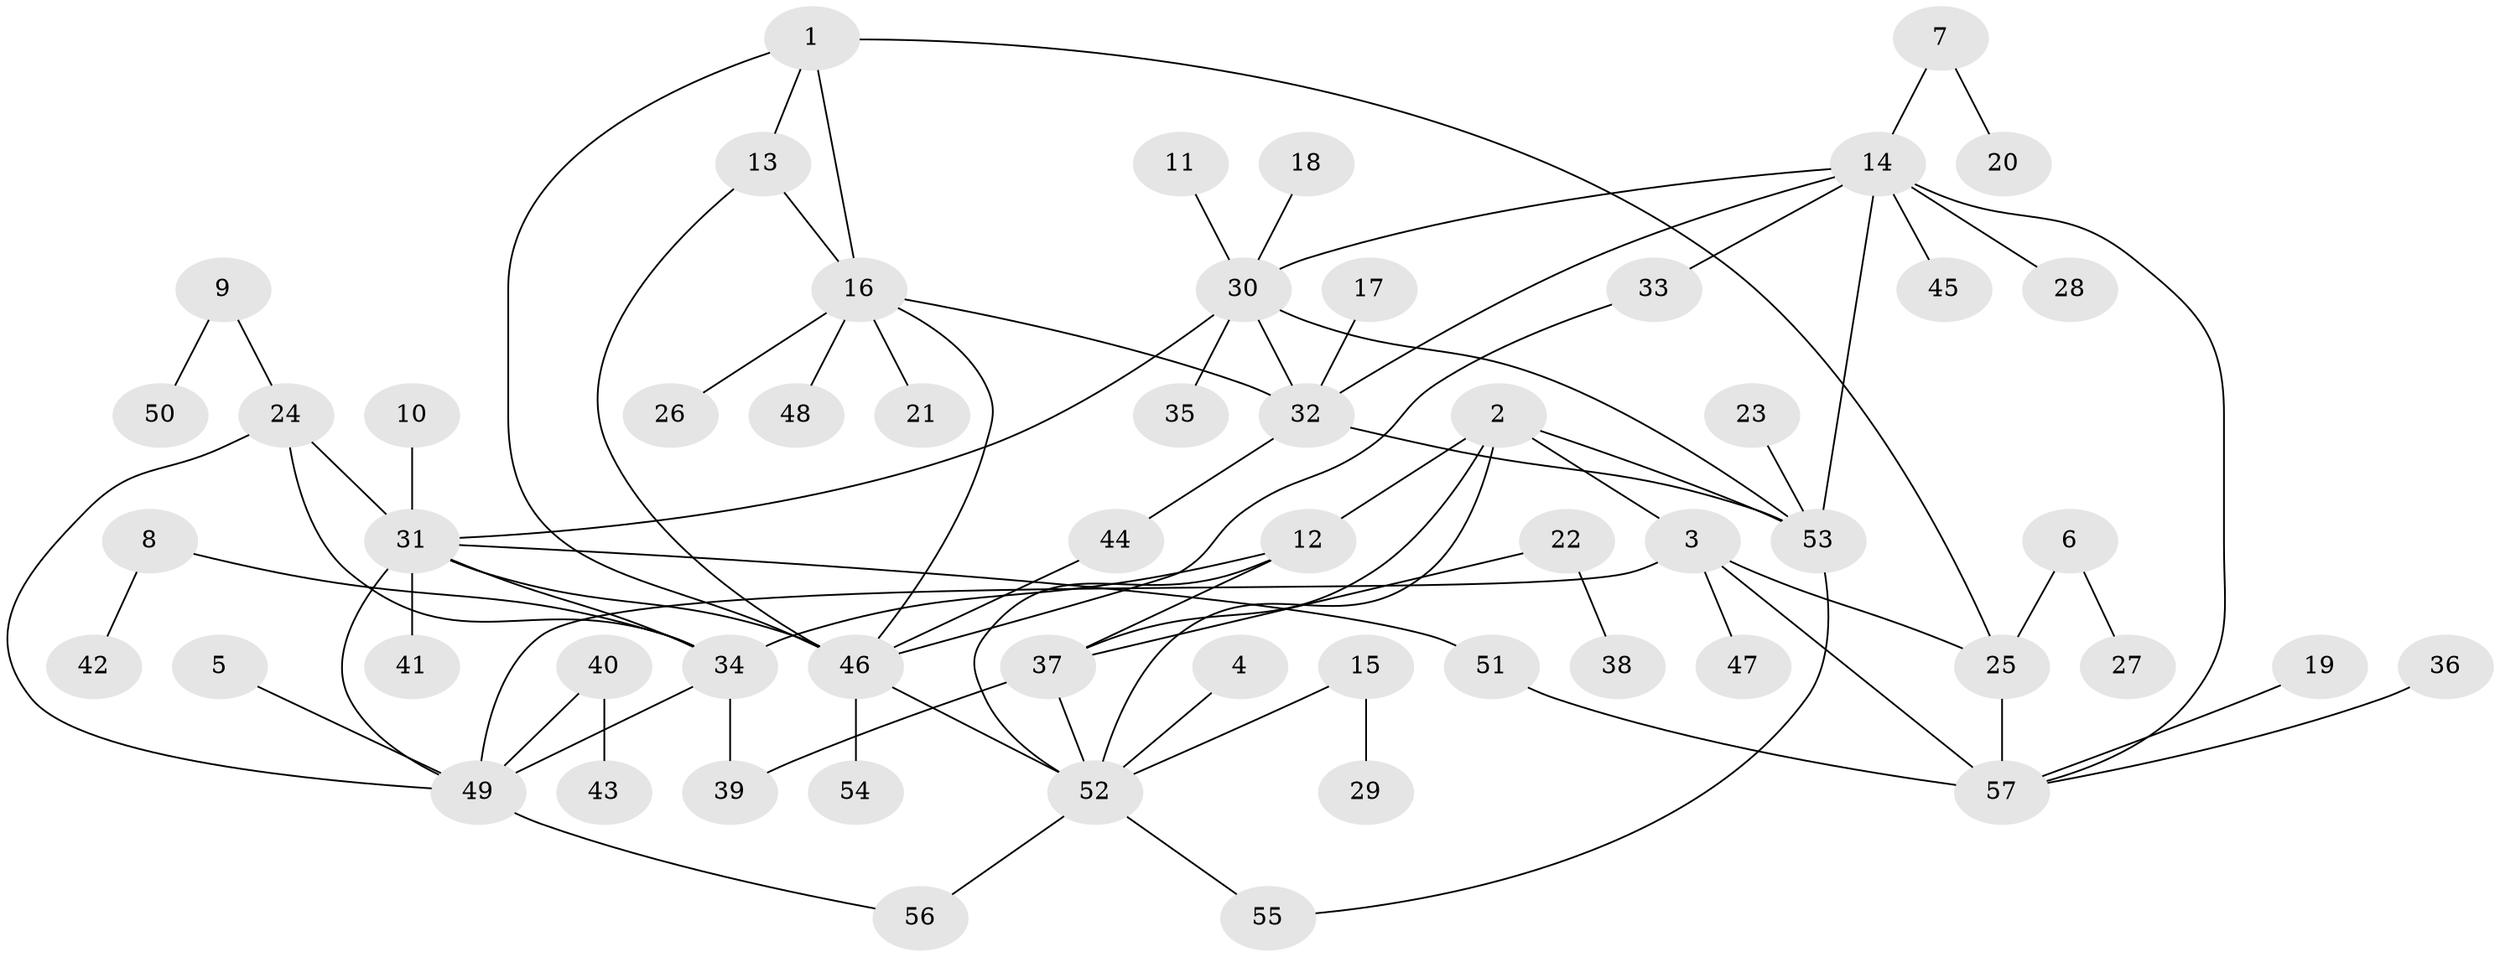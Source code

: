 // original degree distribution, {4: 0.0375, 9: 0.05, 8: 0.05, 7: 0.0375, 5: 0.05, 6: 0.025, 1: 0.525, 2: 0.2125, 3: 0.0125}
// Generated by graph-tools (version 1.1) at 2025/37/03/04/25 23:37:48]
// undirected, 57 vertices, 81 edges
graph export_dot {
  node [color=gray90,style=filled];
  1;
  2;
  3;
  4;
  5;
  6;
  7;
  8;
  9;
  10;
  11;
  12;
  13;
  14;
  15;
  16;
  17;
  18;
  19;
  20;
  21;
  22;
  23;
  24;
  25;
  26;
  27;
  28;
  29;
  30;
  31;
  32;
  33;
  34;
  35;
  36;
  37;
  38;
  39;
  40;
  41;
  42;
  43;
  44;
  45;
  46;
  47;
  48;
  49;
  50;
  51;
  52;
  53;
  54;
  55;
  56;
  57;
  1 -- 13 [weight=1.0];
  1 -- 16 [weight=1.0];
  1 -- 25 [weight=1.0];
  1 -- 46 [weight=1.0];
  2 -- 3 [weight=1.0];
  2 -- 12 [weight=1.0];
  2 -- 37 [weight=1.0];
  2 -- 52 [weight=1.0];
  2 -- 53 [weight=1.0];
  3 -- 25 [weight=2.0];
  3 -- 47 [weight=1.0];
  3 -- 49 [weight=1.0];
  3 -- 57 [weight=2.0];
  4 -- 52 [weight=1.0];
  5 -- 49 [weight=1.0];
  6 -- 25 [weight=1.0];
  6 -- 27 [weight=1.0];
  7 -- 14 [weight=1.0];
  7 -- 20 [weight=1.0];
  8 -- 34 [weight=1.0];
  8 -- 42 [weight=1.0];
  9 -- 24 [weight=1.0];
  9 -- 50 [weight=1.0];
  10 -- 31 [weight=1.0];
  11 -- 30 [weight=1.0];
  12 -- 34 [weight=1.0];
  12 -- 37 [weight=1.0];
  12 -- 52 [weight=1.0];
  13 -- 16 [weight=1.0];
  13 -- 46 [weight=1.0];
  14 -- 28 [weight=1.0];
  14 -- 30 [weight=1.0];
  14 -- 32 [weight=1.0];
  14 -- 33 [weight=1.0];
  14 -- 45 [weight=1.0];
  14 -- 53 [weight=1.0];
  14 -- 57 [weight=1.0];
  15 -- 29 [weight=1.0];
  15 -- 52 [weight=1.0];
  16 -- 21 [weight=1.0];
  16 -- 26 [weight=1.0];
  16 -- 32 [weight=1.0];
  16 -- 46 [weight=1.0];
  16 -- 48 [weight=1.0];
  17 -- 32 [weight=1.0];
  18 -- 30 [weight=1.0];
  19 -- 57 [weight=1.0];
  22 -- 37 [weight=1.0];
  22 -- 38 [weight=1.0];
  23 -- 53 [weight=1.0];
  24 -- 31 [weight=1.0];
  24 -- 34 [weight=1.0];
  24 -- 49 [weight=1.0];
  25 -- 57 [weight=1.0];
  30 -- 31 [weight=1.0];
  30 -- 32 [weight=1.0];
  30 -- 35 [weight=1.0];
  30 -- 53 [weight=1.0];
  31 -- 34 [weight=1.0];
  31 -- 41 [weight=1.0];
  31 -- 46 [weight=1.0];
  31 -- 49 [weight=1.0];
  31 -- 51 [weight=1.0];
  32 -- 44 [weight=1.0];
  32 -- 53 [weight=1.0];
  33 -- 46 [weight=1.0];
  34 -- 39 [weight=1.0];
  34 -- 49 [weight=1.0];
  36 -- 57 [weight=1.0];
  37 -- 39 [weight=1.0];
  37 -- 52 [weight=1.0];
  40 -- 43 [weight=1.0];
  40 -- 49 [weight=1.0];
  44 -- 46 [weight=1.0];
  46 -- 52 [weight=1.0];
  46 -- 54 [weight=1.0];
  49 -- 56 [weight=1.0];
  51 -- 57 [weight=1.0];
  52 -- 55 [weight=1.0];
  52 -- 56 [weight=1.0];
  53 -- 55 [weight=1.0];
}
